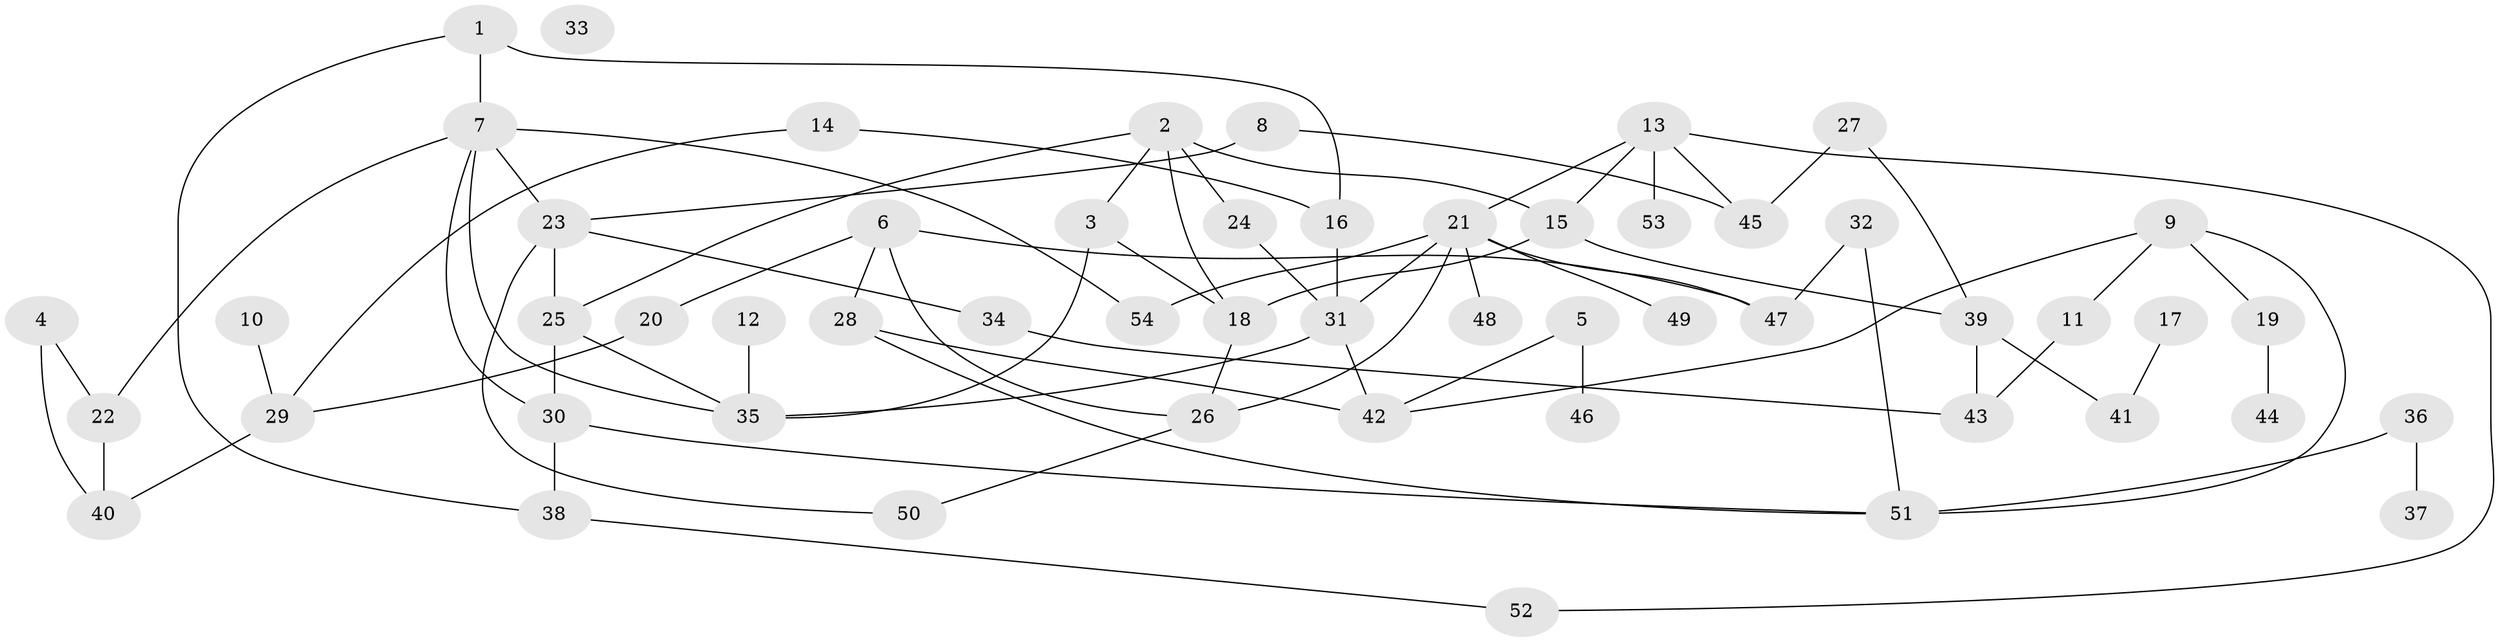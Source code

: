 // coarse degree distribution, {8: 0.02702702702702703, 5: 0.13513513513513514, 2: 0.2972972972972973, 6: 0.08108108108108109, 1: 0.21621621621621623, 3: 0.13513513513513514, 4: 0.08108108108108109, 0: 0.02702702702702703}
// Generated by graph-tools (version 1.1) at 2025/16/03/04/25 18:16:33]
// undirected, 54 vertices, 77 edges
graph export_dot {
graph [start="1"]
  node [color=gray90,style=filled];
  1;
  2;
  3;
  4;
  5;
  6;
  7;
  8;
  9;
  10;
  11;
  12;
  13;
  14;
  15;
  16;
  17;
  18;
  19;
  20;
  21;
  22;
  23;
  24;
  25;
  26;
  27;
  28;
  29;
  30;
  31;
  32;
  33;
  34;
  35;
  36;
  37;
  38;
  39;
  40;
  41;
  42;
  43;
  44;
  45;
  46;
  47;
  48;
  49;
  50;
  51;
  52;
  53;
  54;
  1 -- 7;
  1 -- 16;
  1 -- 38;
  2 -- 3;
  2 -- 15;
  2 -- 18;
  2 -- 24;
  2 -- 25;
  3 -- 18;
  3 -- 35;
  4 -- 22;
  4 -- 40;
  5 -- 42;
  5 -- 46;
  6 -- 20;
  6 -- 26;
  6 -- 28;
  6 -- 47;
  7 -- 22;
  7 -- 23;
  7 -- 30;
  7 -- 35;
  7 -- 54;
  8 -- 23;
  8 -- 45;
  9 -- 11;
  9 -- 19;
  9 -- 42;
  9 -- 51;
  10 -- 29;
  11 -- 43;
  12 -- 35;
  13 -- 15;
  13 -- 21;
  13 -- 45;
  13 -- 52;
  13 -- 53;
  14 -- 16;
  14 -- 29;
  15 -- 18;
  15 -- 39;
  16 -- 31;
  17 -- 41;
  18 -- 26;
  19 -- 44;
  20 -- 29;
  21 -- 26;
  21 -- 31;
  21 -- 47;
  21 -- 48;
  21 -- 49;
  21 -- 54;
  22 -- 40;
  23 -- 25;
  23 -- 34;
  23 -- 50;
  24 -- 31;
  25 -- 30;
  25 -- 35;
  26 -- 50;
  27 -- 39;
  27 -- 45;
  28 -- 42;
  28 -- 51;
  29 -- 40;
  30 -- 38;
  30 -- 51;
  31 -- 35;
  31 -- 42;
  32 -- 47;
  32 -- 51;
  34 -- 43;
  36 -- 37;
  36 -- 51;
  38 -- 52;
  39 -- 41;
  39 -- 43;
}
